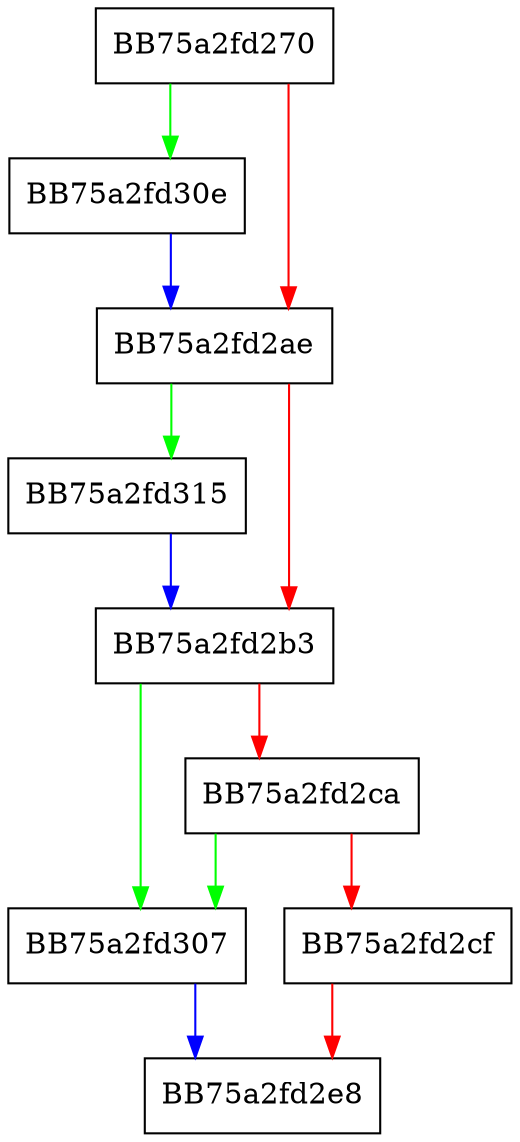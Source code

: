 digraph RpfAPI_GetContextualDataStringW {
  node [shape="box"];
  graph [splines=ortho];
  BB75a2fd270 -> BB75a2fd30e [color="green"];
  BB75a2fd270 -> BB75a2fd2ae [color="red"];
  BB75a2fd2ae -> BB75a2fd315 [color="green"];
  BB75a2fd2ae -> BB75a2fd2b3 [color="red"];
  BB75a2fd2b3 -> BB75a2fd307 [color="green"];
  BB75a2fd2b3 -> BB75a2fd2ca [color="red"];
  BB75a2fd2ca -> BB75a2fd307 [color="green"];
  BB75a2fd2ca -> BB75a2fd2cf [color="red"];
  BB75a2fd2cf -> BB75a2fd2e8 [color="red"];
  BB75a2fd307 -> BB75a2fd2e8 [color="blue"];
  BB75a2fd30e -> BB75a2fd2ae [color="blue"];
  BB75a2fd315 -> BB75a2fd2b3 [color="blue"];
}